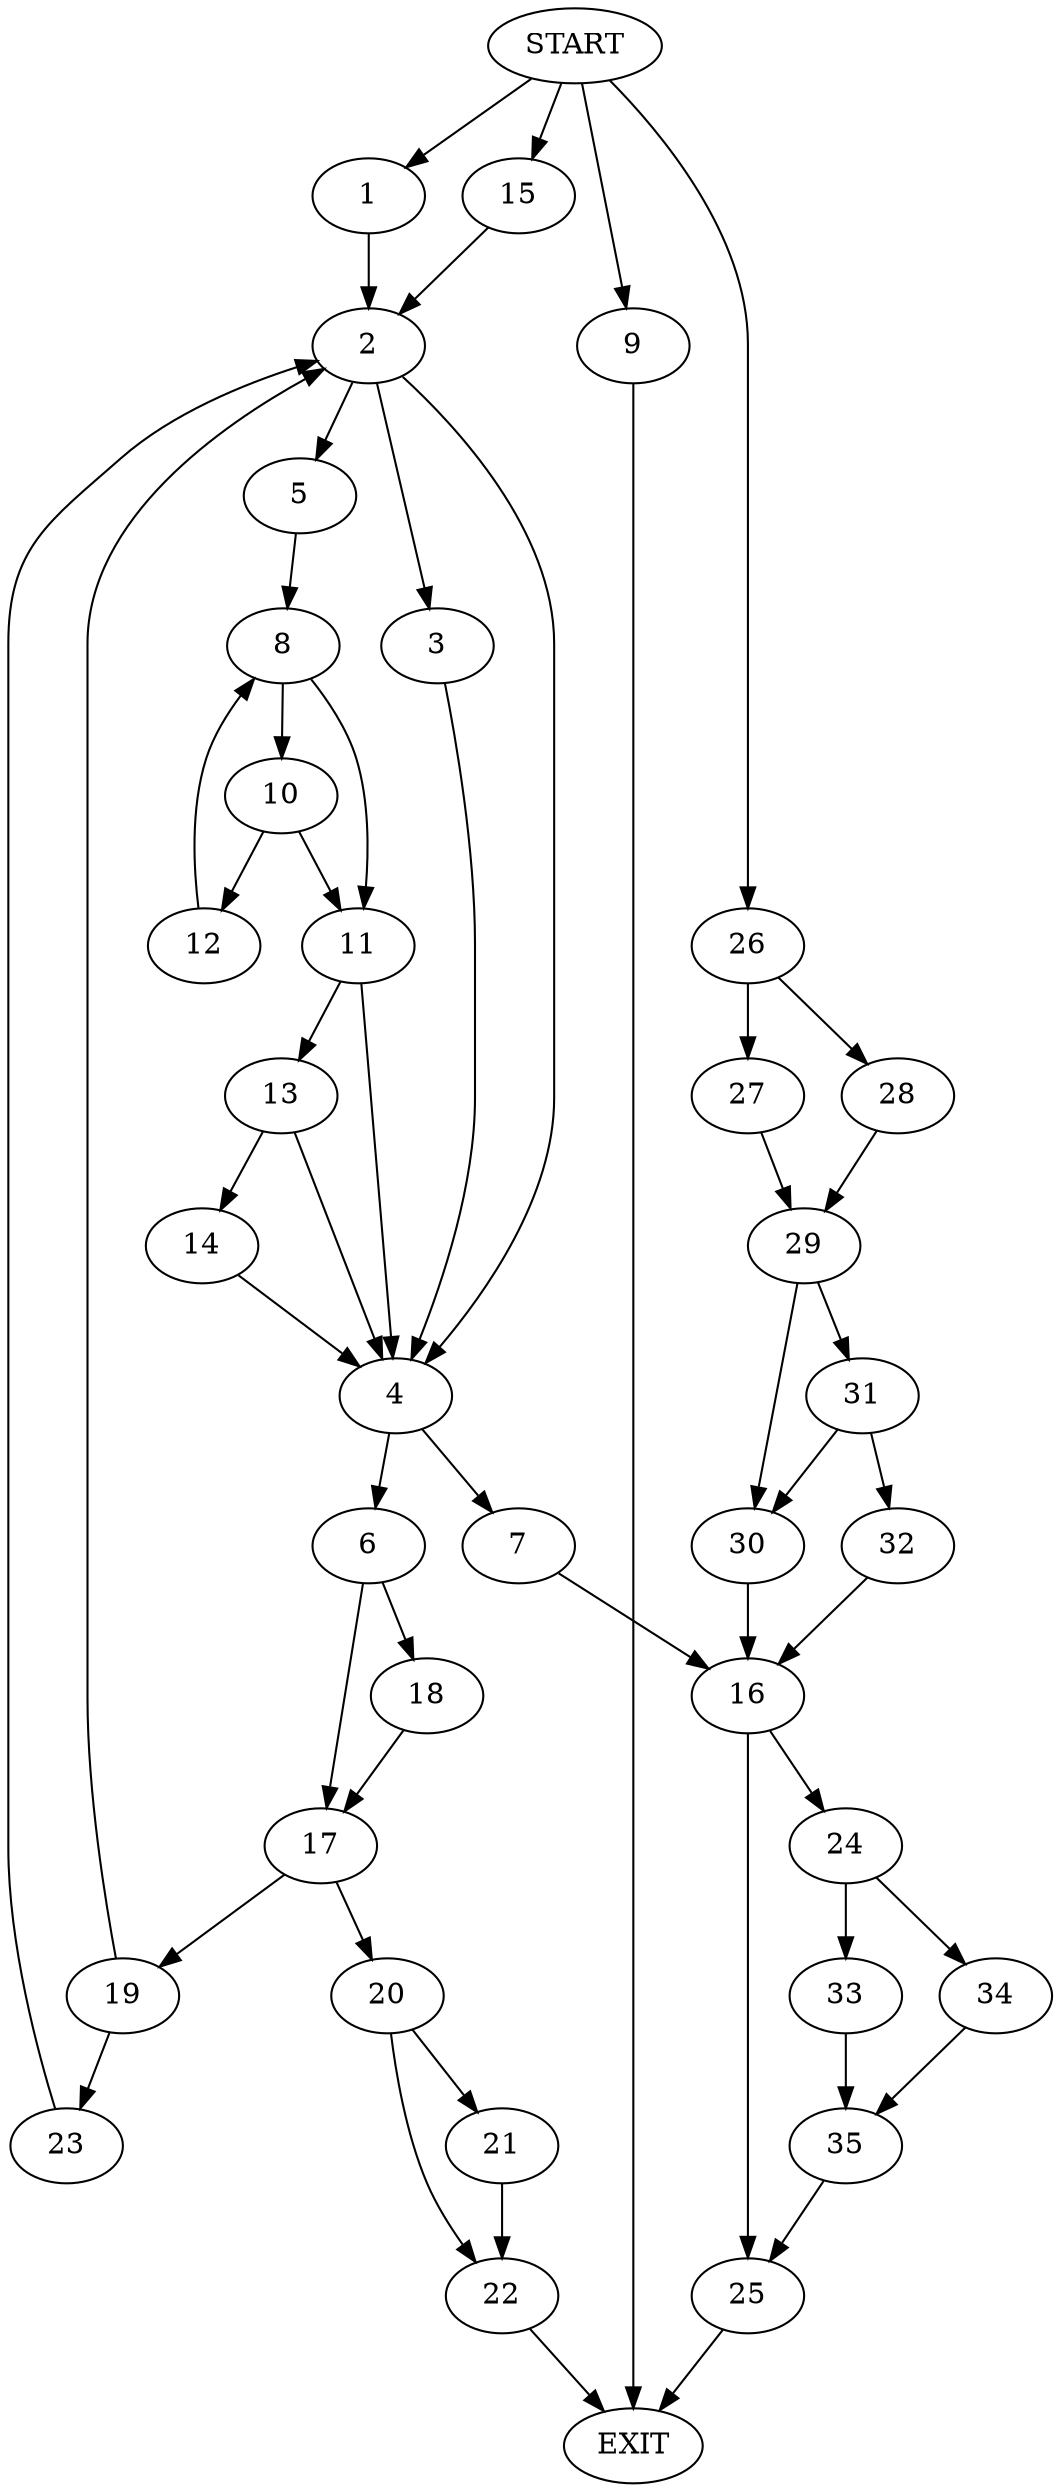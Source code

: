 digraph {
0 [label="START"]
36 [label="EXIT"]
0 -> 1
1 -> 2
2 -> 3
2 -> 4
2 -> 5
4 -> 6
4 -> 7
3 -> 4
5 -> 8
0 -> 9
9 -> 36
8 -> 10
8 -> 11
12 -> 8
10 -> 11
10 -> 12
11 -> 4
11 -> 13
13 -> 4
13 -> 14
0 -> 15
15 -> 2
14 -> 4
7 -> 16
6 -> 17
6 -> 18
18 -> 17
17 -> 19
17 -> 20
20 -> 21
20 -> 22
19 -> 23
19 -> 2
22 -> 36
21 -> 22
23 -> 2
16 -> 24
16 -> 25
0 -> 26
26 -> 27
26 -> 28
28 -> 29
27 -> 29
29 -> 30
29 -> 31
31 -> 30
31 -> 32
30 -> 16
32 -> 16
24 -> 33
24 -> 34
25 -> 36
34 -> 35
33 -> 35
35 -> 25
}
